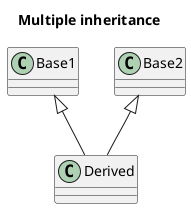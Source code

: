 @startuml
title Multiple inheritance
class Derived extends Base1
class Derived extends Base2

@enduml
